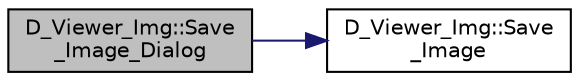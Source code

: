 digraph "D_Viewer_Img::Save_Image_Dialog"
{
 // LATEX_PDF_SIZE
  edge [fontname="Helvetica",fontsize="10",labelfontname="Helvetica",labelfontsize="10"];
  node [fontname="Helvetica",fontsize="10",shape=record];
  rankdir="LR";
  Node1 [label="D_Viewer_Img::Save\l_Image_Dialog",height=0.2,width=0.4,color="black", fillcolor="grey75", style="filled", fontcolor="black",tooltip=" "];
  Node1 -> Node2 [color="midnightblue",fontsize="10",style="solid",fontname="Helvetica"];
  Node2 [label="D_Viewer_Img::Save\l_Image",height=0.2,width=0.4,color="black", fillcolor="white", style="filled",URL="$class_d___viewer___img.html#af47ee5ed4c1f69136766eeeb5039be1a",tooltip=" "];
}
